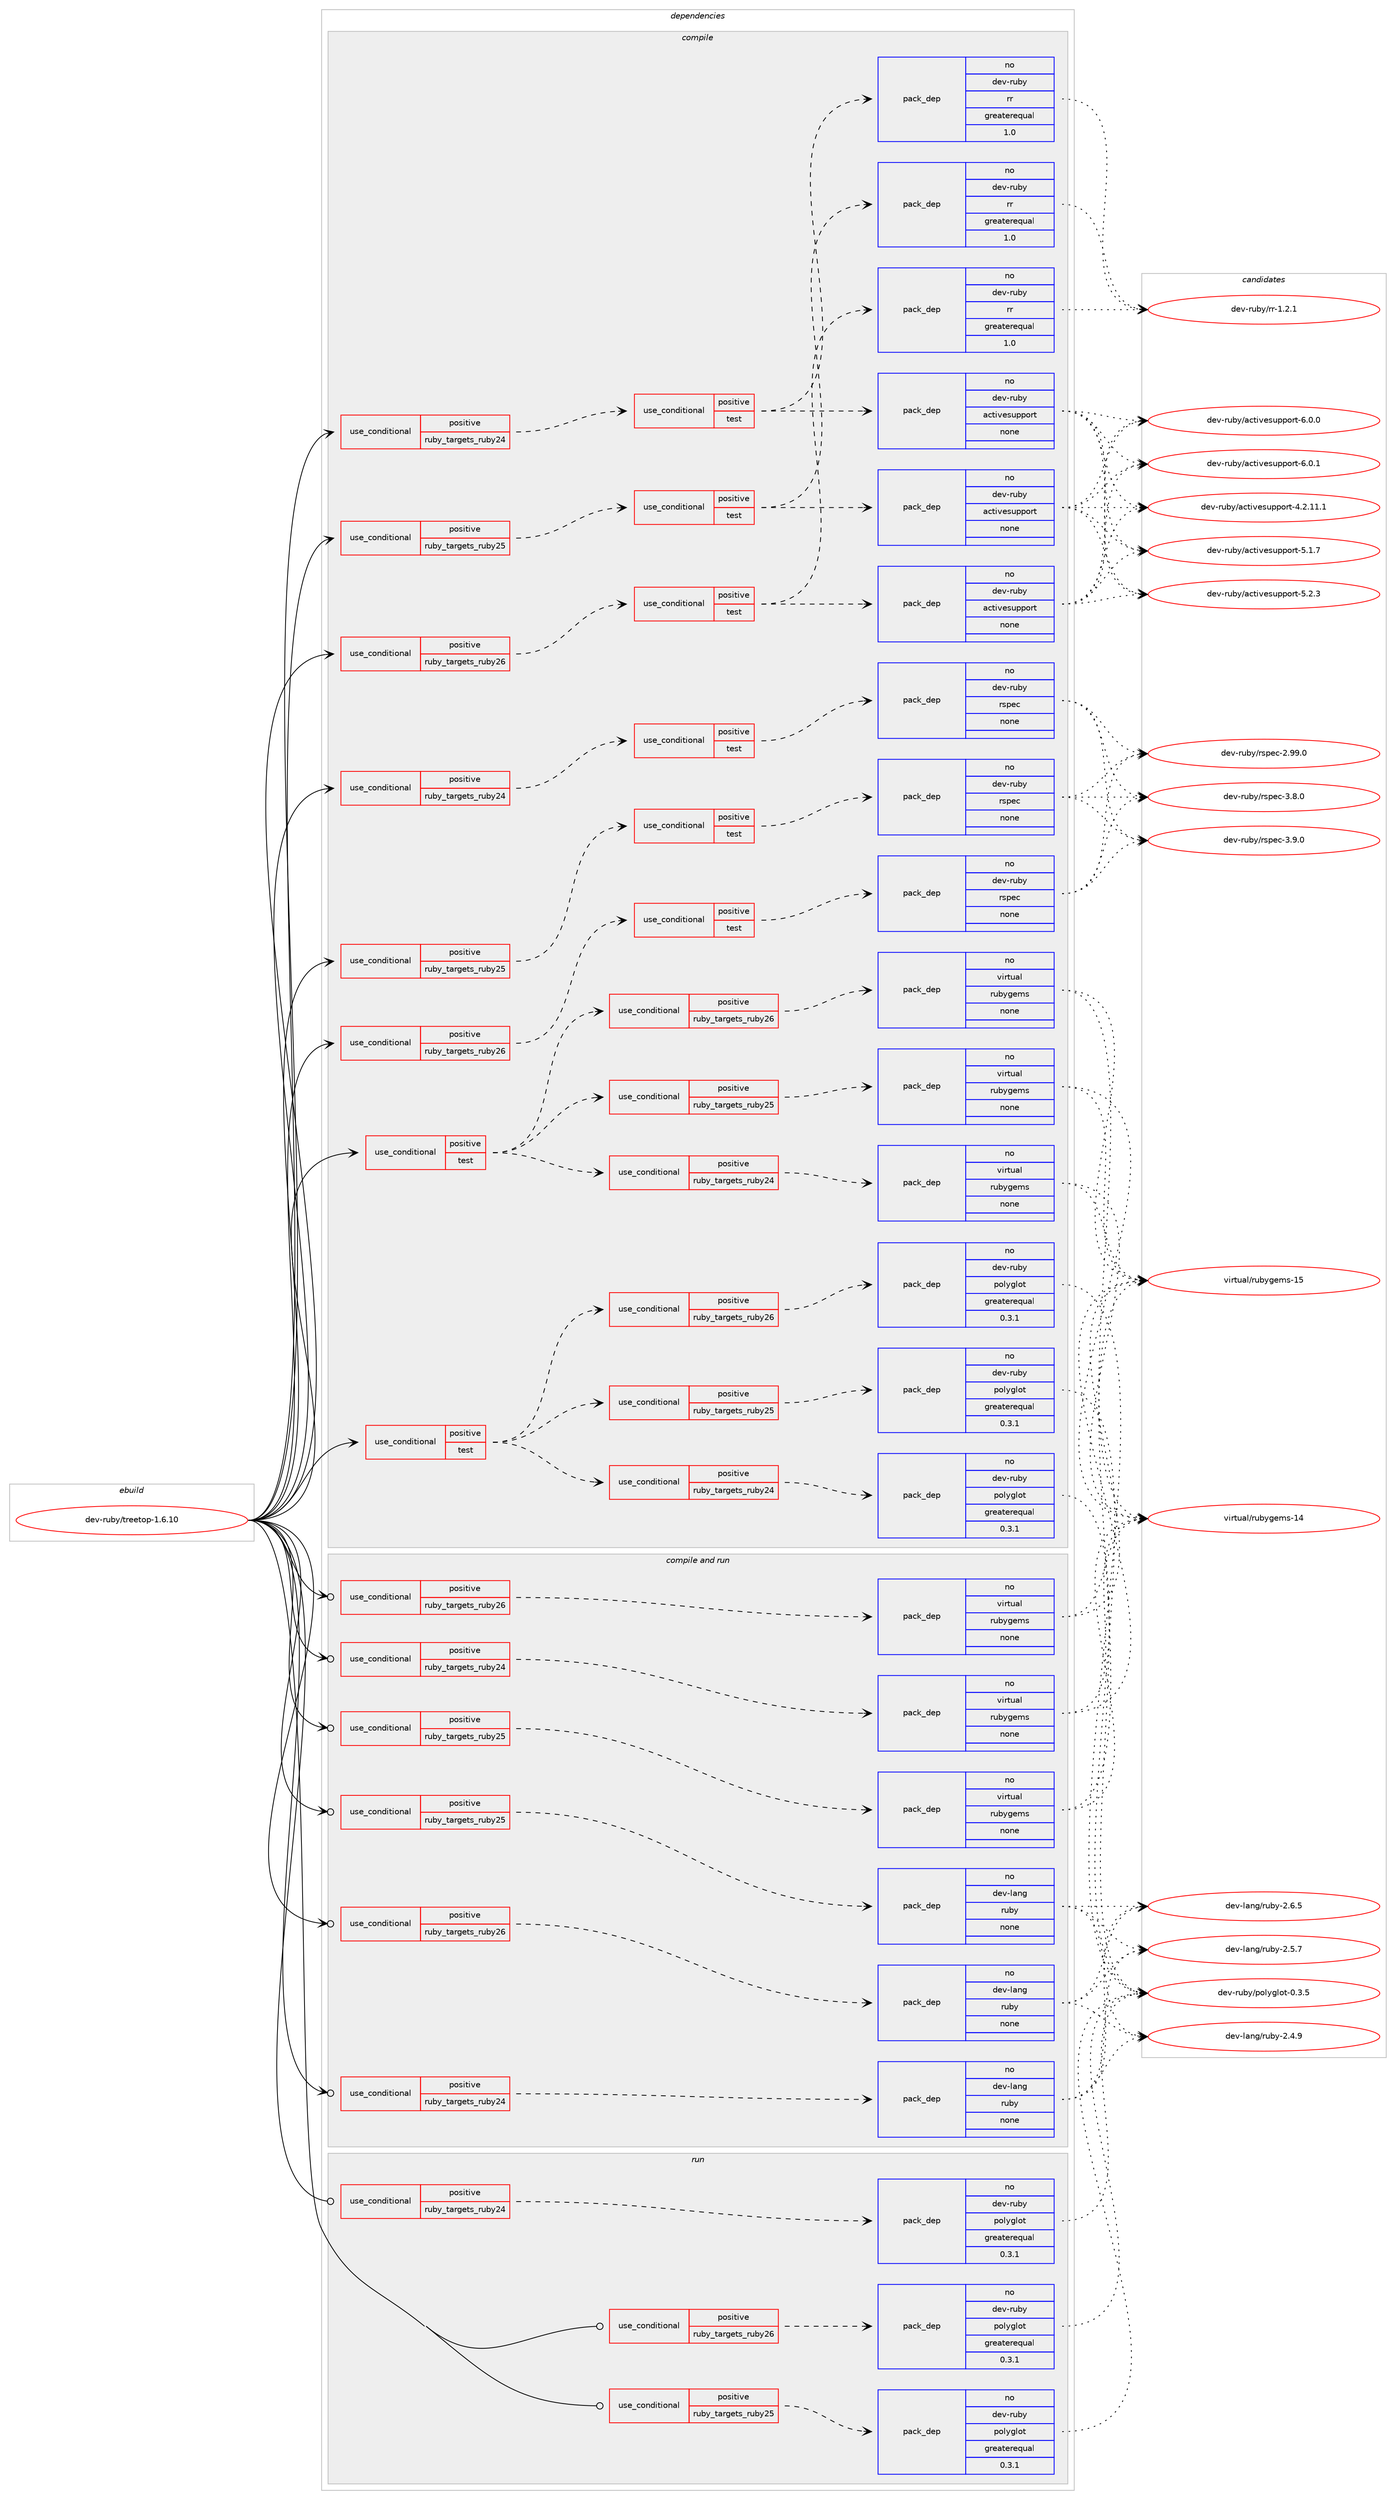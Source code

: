 digraph prolog {

# *************
# Graph options
# *************

newrank=true;
concentrate=true;
compound=true;
graph [rankdir=LR,fontname=Helvetica,fontsize=10,ranksep=1.5];#, ranksep=2.5, nodesep=0.2];
edge  [arrowhead=vee];
node  [fontname=Helvetica,fontsize=10];

# **********
# The ebuild
# **********

subgraph cluster_leftcol {
color=gray;
rank=same;
label=<<i>ebuild</i>>;
id [label="dev-ruby/treetop-1.6.10", color=red, width=4, href="../dev-ruby/treetop-1.6.10.svg"];
}

# ****************
# The dependencies
# ****************

subgraph cluster_midcol {
color=gray;
label=<<i>dependencies</i>>;
subgraph cluster_compile {
fillcolor="#eeeeee";
style=filled;
label=<<i>compile</i>>;
subgraph cond179857 {
dependency720237 [label=<<TABLE BORDER="0" CELLBORDER="1" CELLSPACING="0" CELLPADDING="4"><TR><TD ROWSPAN="3" CELLPADDING="10">use_conditional</TD></TR><TR><TD>positive</TD></TR><TR><TD>ruby_targets_ruby24</TD></TR></TABLE>>, shape=none, color=red];
subgraph cond179858 {
dependency720238 [label=<<TABLE BORDER="0" CELLBORDER="1" CELLSPACING="0" CELLPADDING="4"><TR><TD ROWSPAN="3" CELLPADDING="10">use_conditional</TD></TR><TR><TD>positive</TD></TR><TR><TD>test</TD></TR></TABLE>>, shape=none, color=red];
subgraph pack528334 {
dependency720239 [label=<<TABLE BORDER="0" CELLBORDER="1" CELLSPACING="0" CELLPADDING="4" WIDTH="220"><TR><TD ROWSPAN="6" CELLPADDING="30">pack_dep</TD></TR><TR><TD WIDTH="110">no</TD></TR><TR><TD>dev-ruby</TD></TR><TR><TD>rr</TD></TR><TR><TD>greaterequal</TD></TR><TR><TD>1.0</TD></TR></TABLE>>, shape=none, color=blue];
}
dependency720238:e -> dependency720239:w [weight=20,style="dashed",arrowhead="vee"];
subgraph pack528335 {
dependency720240 [label=<<TABLE BORDER="0" CELLBORDER="1" CELLSPACING="0" CELLPADDING="4" WIDTH="220"><TR><TD ROWSPAN="6" CELLPADDING="30">pack_dep</TD></TR><TR><TD WIDTH="110">no</TD></TR><TR><TD>dev-ruby</TD></TR><TR><TD>activesupport</TD></TR><TR><TD>none</TD></TR><TR><TD></TD></TR></TABLE>>, shape=none, color=blue];
}
dependency720238:e -> dependency720240:w [weight=20,style="dashed",arrowhead="vee"];
}
dependency720237:e -> dependency720238:w [weight=20,style="dashed",arrowhead="vee"];
}
id:e -> dependency720237:w [weight=20,style="solid",arrowhead="vee"];
subgraph cond179859 {
dependency720241 [label=<<TABLE BORDER="0" CELLBORDER="1" CELLSPACING="0" CELLPADDING="4"><TR><TD ROWSPAN="3" CELLPADDING="10">use_conditional</TD></TR><TR><TD>positive</TD></TR><TR><TD>ruby_targets_ruby24</TD></TR></TABLE>>, shape=none, color=red];
subgraph cond179860 {
dependency720242 [label=<<TABLE BORDER="0" CELLBORDER="1" CELLSPACING="0" CELLPADDING="4"><TR><TD ROWSPAN="3" CELLPADDING="10">use_conditional</TD></TR><TR><TD>positive</TD></TR><TR><TD>test</TD></TR></TABLE>>, shape=none, color=red];
subgraph pack528336 {
dependency720243 [label=<<TABLE BORDER="0" CELLBORDER="1" CELLSPACING="0" CELLPADDING="4" WIDTH="220"><TR><TD ROWSPAN="6" CELLPADDING="30">pack_dep</TD></TR><TR><TD WIDTH="110">no</TD></TR><TR><TD>dev-ruby</TD></TR><TR><TD>rspec</TD></TR><TR><TD>none</TD></TR><TR><TD></TD></TR></TABLE>>, shape=none, color=blue];
}
dependency720242:e -> dependency720243:w [weight=20,style="dashed",arrowhead="vee"];
}
dependency720241:e -> dependency720242:w [weight=20,style="dashed",arrowhead="vee"];
}
id:e -> dependency720241:w [weight=20,style="solid",arrowhead="vee"];
subgraph cond179861 {
dependency720244 [label=<<TABLE BORDER="0" CELLBORDER="1" CELLSPACING="0" CELLPADDING="4"><TR><TD ROWSPAN="3" CELLPADDING="10">use_conditional</TD></TR><TR><TD>positive</TD></TR><TR><TD>ruby_targets_ruby25</TD></TR></TABLE>>, shape=none, color=red];
subgraph cond179862 {
dependency720245 [label=<<TABLE BORDER="0" CELLBORDER="1" CELLSPACING="0" CELLPADDING="4"><TR><TD ROWSPAN="3" CELLPADDING="10">use_conditional</TD></TR><TR><TD>positive</TD></TR><TR><TD>test</TD></TR></TABLE>>, shape=none, color=red];
subgraph pack528337 {
dependency720246 [label=<<TABLE BORDER="0" CELLBORDER="1" CELLSPACING="0" CELLPADDING="4" WIDTH="220"><TR><TD ROWSPAN="6" CELLPADDING="30">pack_dep</TD></TR><TR><TD WIDTH="110">no</TD></TR><TR><TD>dev-ruby</TD></TR><TR><TD>rr</TD></TR><TR><TD>greaterequal</TD></TR><TR><TD>1.0</TD></TR></TABLE>>, shape=none, color=blue];
}
dependency720245:e -> dependency720246:w [weight=20,style="dashed",arrowhead="vee"];
subgraph pack528338 {
dependency720247 [label=<<TABLE BORDER="0" CELLBORDER="1" CELLSPACING="0" CELLPADDING="4" WIDTH="220"><TR><TD ROWSPAN="6" CELLPADDING="30">pack_dep</TD></TR><TR><TD WIDTH="110">no</TD></TR><TR><TD>dev-ruby</TD></TR><TR><TD>activesupport</TD></TR><TR><TD>none</TD></TR><TR><TD></TD></TR></TABLE>>, shape=none, color=blue];
}
dependency720245:e -> dependency720247:w [weight=20,style="dashed",arrowhead="vee"];
}
dependency720244:e -> dependency720245:w [weight=20,style="dashed",arrowhead="vee"];
}
id:e -> dependency720244:w [weight=20,style="solid",arrowhead="vee"];
subgraph cond179863 {
dependency720248 [label=<<TABLE BORDER="0" CELLBORDER="1" CELLSPACING="0" CELLPADDING="4"><TR><TD ROWSPAN="3" CELLPADDING="10">use_conditional</TD></TR><TR><TD>positive</TD></TR><TR><TD>ruby_targets_ruby25</TD></TR></TABLE>>, shape=none, color=red];
subgraph cond179864 {
dependency720249 [label=<<TABLE BORDER="0" CELLBORDER="1" CELLSPACING="0" CELLPADDING="4"><TR><TD ROWSPAN="3" CELLPADDING="10">use_conditional</TD></TR><TR><TD>positive</TD></TR><TR><TD>test</TD></TR></TABLE>>, shape=none, color=red];
subgraph pack528339 {
dependency720250 [label=<<TABLE BORDER="0" CELLBORDER="1" CELLSPACING="0" CELLPADDING="4" WIDTH="220"><TR><TD ROWSPAN="6" CELLPADDING="30">pack_dep</TD></TR><TR><TD WIDTH="110">no</TD></TR><TR><TD>dev-ruby</TD></TR><TR><TD>rspec</TD></TR><TR><TD>none</TD></TR><TR><TD></TD></TR></TABLE>>, shape=none, color=blue];
}
dependency720249:e -> dependency720250:w [weight=20,style="dashed",arrowhead="vee"];
}
dependency720248:e -> dependency720249:w [weight=20,style="dashed",arrowhead="vee"];
}
id:e -> dependency720248:w [weight=20,style="solid",arrowhead="vee"];
subgraph cond179865 {
dependency720251 [label=<<TABLE BORDER="0" CELLBORDER="1" CELLSPACING="0" CELLPADDING="4"><TR><TD ROWSPAN="3" CELLPADDING="10">use_conditional</TD></TR><TR><TD>positive</TD></TR><TR><TD>ruby_targets_ruby26</TD></TR></TABLE>>, shape=none, color=red];
subgraph cond179866 {
dependency720252 [label=<<TABLE BORDER="0" CELLBORDER="1" CELLSPACING="0" CELLPADDING="4"><TR><TD ROWSPAN="3" CELLPADDING="10">use_conditional</TD></TR><TR><TD>positive</TD></TR><TR><TD>test</TD></TR></TABLE>>, shape=none, color=red];
subgraph pack528340 {
dependency720253 [label=<<TABLE BORDER="0" CELLBORDER="1" CELLSPACING="0" CELLPADDING="4" WIDTH="220"><TR><TD ROWSPAN="6" CELLPADDING="30">pack_dep</TD></TR><TR><TD WIDTH="110">no</TD></TR><TR><TD>dev-ruby</TD></TR><TR><TD>rr</TD></TR><TR><TD>greaterequal</TD></TR><TR><TD>1.0</TD></TR></TABLE>>, shape=none, color=blue];
}
dependency720252:e -> dependency720253:w [weight=20,style="dashed",arrowhead="vee"];
subgraph pack528341 {
dependency720254 [label=<<TABLE BORDER="0" CELLBORDER="1" CELLSPACING="0" CELLPADDING="4" WIDTH="220"><TR><TD ROWSPAN="6" CELLPADDING="30">pack_dep</TD></TR><TR><TD WIDTH="110">no</TD></TR><TR><TD>dev-ruby</TD></TR><TR><TD>activesupport</TD></TR><TR><TD>none</TD></TR><TR><TD></TD></TR></TABLE>>, shape=none, color=blue];
}
dependency720252:e -> dependency720254:w [weight=20,style="dashed",arrowhead="vee"];
}
dependency720251:e -> dependency720252:w [weight=20,style="dashed",arrowhead="vee"];
}
id:e -> dependency720251:w [weight=20,style="solid",arrowhead="vee"];
subgraph cond179867 {
dependency720255 [label=<<TABLE BORDER="0" CELLBORDER="1" CELLSPACING="0" CELLPADDING="4"><TR><TD ROWSPAN="3" CELLPADDING="10">use_conditional</TD></TR><TR><TD>positive</TD></TR><TR><TD>ruby_targets_ruby26</TD></TR></TABLE>>, shape=none, color=red];
subgraph cond179868 {
dependency720256 [label=<<TABLE BORDER="0" CELLBORDER="1" CELLSPACING="0" CELLPADDING="4"><TR><TD ROWSPAN="3" CELLPADDING="10">use_conditional</TD></TR><TR><TD>positive</TD></TR><TR><TD>test</TD></TR></TABLE>>, shape=none, color=red];
subgraph pack528342 {
dependency720257 [label=<<TABLE BORDER="0" CELLBORDER="1" CELLSPACING="0" CELLPADDING="4" WIDTH="220"><TR><TD ROWSPAN="6" CELLPADDING="30">pack_dep</TD></TR><TR><TD WIDTH="110">no</TD></TR><TR><TD>dev-ruby</TD></TR><TR><TD>rspec</TD></TR><TR><TD>none</TD></TR><TR><TD></TD></TR></TABLE>>, shape=none, color=blue];
}
dependency720256:e -> dependency720257:w [weight=20,style="dashed",arrowhead="vee"];
}
dependency720255:e -> dependency720256:w [weight=20,style="dashed",arrowhead="vee"];
}
id:e -> dependency720255:w [weight=20,style="solid",arrowhead="vee"];
subgraph cond179869 {
dependency720258 [label=<<TABLE BORDER="0" CELLBORDER="1" CELLSPACING="0" CELLPADDING="4"><TR><TD ROWSPAN="3" CELLPADDING="10">use_conditional</TD></TR><TR><TD>positive</TD></TR><TR><TD>test</TD></TR></TABLE>>, shape=none, color=red];
subgraph cond179870 {
dependency720259 [label=<<TABLE BORDER="0" CELLBORDER="1" CELLSPACING="0" CELLPADDING="4"><TR><TD ROWSPAN="3" CELLPADDING="10">use_conditional</TD></TR><TR><TD>positive</TD></TR><TR><TD>ruby_targets_ruby24</TD></TR></TABLE>>, shape=none, color=red];
subgraph pack528343 {
dependency720260 [label=<<TABLE BORDER="0" CELLBORDER="1" CELLSPACING="0" CELLPADDING="4" WIDTH="220"><TR><TD ROWSPAN="6" CELLPADDING="30">pack_dep</TD></TR><TR><TD WIDTH="110">no</TD></TR><TR><TD>dev-ruby</TD></TR><TR><TD>polyglot</TD></TR><TR><TD>greaterequal</TD></TR><TR><TD>0.3.1</TD></TR></TABLE>>, shape=none, color=blue];
}
dependency720259:e -> dependency720260:w [weight=20,style="dashed",arrowhead="vee"];
}
dependency720258:e -> dependency720259:w [weight=20,style="dashed",arrowhead="vee"];
subgraph cond179871 {
dependency720261 [label=<<TABLE BORDER="0" CELLBORDER="1" CELLSPACING="0" CELLPADDING="4"><TR><TD ROWSPAN="3" CELLPADDING="10">use_conditional</TD></TR><TR><TD>positive</TD></TR><TR><TD>ruby_targets_ruby25</TD></TR></TABLE>>, shape=none, color=red];
subgraph pack528344 {
dependency720262 [label=<<TABLE BORDER="0" CELLBORDER="1" CELLSPACING="0" CELLPADDING="4" WIDTH="220"><TR><TD ROWSPAN="6" CELLPADDING="30">pack_dep</TD></TR><TR><TD WIDTH="110">no</TD></TR><TR><TD>dev-ruby</TD></TR><TR><TD>polyglot</TD></TR><TR><TD>greaterequal</TD></TR><TR><TD>0.3.1</TD></TR></TABLE>>, shape=none, color=blue];
}
dependency720261:e -> dependency720262:w [weight=20,style="dashed",arrowhead="vee"];
}
dependency720258:e -> dependency720261:w [weight=20,style="dashed",arrowhead="vee"];
subgraph cond179872 {
dependency720263 [label=<<TABLE BORDER="0" CELLBORDER="1" CELLSPACING="0" CELLPADDING="4"><TR><TD ROWSPAN="3" CELLPADDING="10">use_conditional</TD></TR><TR><TD>positive</TD></TR><TR><TD>ruby_targets_ruby26</TD></TR></TABLE>>, shape=none, color=red];
subgraph pack528345 {
dependency720264 [label=<<TABLE BORDER="0" CELLBORDER="1" CELLSPACING="0" CELLPADDING="4" WIDTH="220"><TR><TD ROWSPAN="6" CELLPADDING="30">pack_dep</TD></TR><TR><TD WIDTH="110">no</TD></TR><TR><TD>dev-ruby</TD></TR><TR><TD>polyglot</TD></TR><TR><TD>greaterequal</TD></TR><TR><TD>0.3.1</TD></TR></TABLE>>, shape=none, color=blue];
}
dependency720263:e -> dependency720264:w [weight=20,style="dashed",arrowhead="vee"];
}
dependency720258:e -> dependency720263:w [weight=20,style="dashed",arrowhead="vee"];
}
id:e -> dependency720258:w [weight=20,style="solid",arrowhead="vee"];
subgraph cond179873 {
dependency720265 [label=<<TABLE BORDER="0" CELLBORDER="1" CELLSPACING="0" CELLPADDING="4"><TR><TD ROWSPAN="3" CELLPADDING="10">use_conditional</TD></TR><TR><TD>positive</TD></TR><TR><TD>test</TD></TR></TABLE>>, shape=none, color=red];
subgraph cond179874 {
dependency720266 [label=<<TABLE BORDER="0" CELLBORDER="1" CELLSPACING="0" CELLPADDING="4"><TR><TD ROWSPAN="3" CELLPADDING="10">use_conditional</TD></TR><TR><TD>positive</TD></TR><TR><TD>ruby_targets_ruby24</TD></TR></TABLE>>, shape=none, color=red];
subgraph pack528346 {
dependency720267 [label=<<TABLE BORDER="0" CELLBORDER="1" CELLSPACING="0" CELLPADDING="4" WIDTH="220"><TR><TD ROWSPAN="6" CELLPADDING="30">pack_dep</TD></TR><TR><TD WIDTH="110">no</TD></TR><TR><TD>virtual</TD></TR><TR><TD>rubygems</TD></TR><TR><TD>none</TD></TR><TR><TD></TD></TR></TABLE>>, shape=none, color=blue];
}
dependency720266:e -> dependency720267:w [weight=20,style="dashed",arrowhead="vee"];
}
dependency720265:e -> dependency720266:w [weight=20,style="dashed",arrowhead="vee"];
subgraph cond179875 {
dependency720268 [label=<<TABLE BORDER="0" CELLBORDER="1" CELLSPACING="0" CELLPADDING="4"><TR><TD ROWSPAN="3" CELLPADDING="10">use_conditional</TD></TR><TR><TD>positive</TD></TR><TR><TD>ruby_targets_ruby25</TD></TR></TABLE>>, shape=none, color=red];
subgraph pack528347 {
dependency720269 [label=<<TABLE BORDER="0" CELLBORDER="1" CELLSPACING="0" CELLPADDING="4" WIDTH="220"><TR><TD ROWSPAN="6" CELLPADDING="30">pack_dep</TD></TR><TR><TD WIDTH="110">no</TD></TR><TR><TD>virtual</TD></TR><TR><TD>rubygems</TD></TR><TR><TD>none</TD></TR><TR><TD></TD></TR></TABLE>>, shape=none, color=blue];
}
dependency720268:e -> dependency720269:w [weight=20,style="dashed",arrowhead="vee"];
}
dependency720265:e -> dependency720268:w [weight=20,style="dashed",arrowhead="vee"];
subgraph cond179876 {
dependency720270 [label=<<TABLE BORDER="0" CELLBORDER="1" CELLSPACING="0" CELLPADDING="4"><TR><TD ROWSPAN="3" CELLPADDING="10">use_conditional</TD></TR><TR><TD>positive</TD></TR><TR><TD>ruby_targets_ruby26</TD></TR></TABLE>>, shape=none, color=red];
subgraph pack528348 {
dependency720271 [label=<<TABLE BORDER="0" CELLBORDER="1" CELLSPACING="0" CELLPADDING="4" WIDTH="220"><TR><TD ROWSPAN="6" CELLPADDING="30">pack_dep</TD></TR><TR><TD WIDTH="110">no</TD></TR><TR><TD>virtual</TD></TR><TR><TD>rubygems</TD></TR><TR><TD>none</TD></TR><TR><TD></TD></TR></TABLE>>, shape=none, color=blue];
}
dependency720270:e -> dependency720271:w [weight=20,style="dashed",arrowhead="vee"];
}
dependency720265:e -> dependency720270:w [weight=20,style="dashed",arrowhead="vee"];
}
id:e -> dependency720265:w [weight=20,style="solid",arrowhead="vee"];
}
subgraph cluster_compileandrun {
fillcolor="#eeeeee";
style=filled;
label=<<i>compile and run</i>>;
subgraph cond179877 {
dependency720272 [label=<<TABLE BORDER="0" CELLBORDER="1" CELLSPACING="0" CELLPADDING="4"><TR><TD ROWSPAN="3" CELLPADDING="10">use_conditional</TD></TR><TR><TD>positive</TD></TR><TR><TD>ruby_targets_ruby24</TD></TR></TABLE>>, shape=none, color=red];
subgraph pack528349 {
dependency720273 [label=<<TABLE BORDER="0" CELLBORDER="1" CELLSPACING="0" CELLPADDING="4" WIDTH="220"><TR><TD ROWSPAN="6" CELLPADDING="30">pack_dep</TD></TR><TR><TD WIDTH="110">no</TD></TR><TR><TD>dev-lang</TD></TR><TR><TD>ruby</TD></TR><TR><TD>none</TD></TR><TR><TD></TD></TR></TABLE>>, shape=none, color=blue];
}
dependency720272:e -> dependency720273:w [weight=20,style="dashed",arrowhead="vee"];
}
id:e -> dependency720272:w [weight=20,style="solid",arrowhead="odotvee"];
subgraph cond179878 {
dependency720274 [label=<<TABLE BORDER="0" CELLBORDER="1" CELLSPACING="0" CELLPADDING="4"><TR><TD ROWSPAN="3" CELLPADDING="10">use_conditional</TD></TR><TR><TD>positive</TD></TR><TR><TD>ruby_targets_ruby24</TD></TR></TABLE>>, shape=none, color=red];
subgraph pack528350 {
dependency720275 [label=<<TABLE BORDER="0" CELLBORDER="1" CELLSPACING="0" CELLPADDING="4" WIDTH="220"><TR><TD ROWSPAN="6" CELLPADDING="30">pack_dep</TD></TR><TR><TD WIDTH="110">no</TD></TR><TR><TD>virtual</TD></TR><TR><TD>rubygems</TD></TR><TR><TD>none</TD></TR><TR><TD></TD></TR></TABLE>>, shape=none, color=blue];
}
dependency720274:e -> dependency720275:w [weight=20,style="dashed",arrowhead="vee"];
}
id:e -> dependency720274:w [weight=20,style="solid",arrowhead="odotvee"];
subgraph cond179879 {
dependency720276 [label=<<TABLE BORDER="0" CELLBORDER="1" CELLSPACING="0" CELLPADDING="4"><TR><TD ROWSPAN="3" CELLPADDING="10">use_conditional</TD></TR><TR><TD>positive</TD></TR><TR><TD>ruby_targets_ruby25</TD></TR></TABLE>>, shape=none, color=red];
subgraph pack528351 {
dependency720277 [label=<<TABLE BORDER="0" CELLBORDER="1" CELLSPACING="0" CELLPADDING="4" WIDTH="220"><TR><TD ROWSPAN="6" CELLPADDING="30">pack_dep</TD></TR><TR><TD WIDTH="110">no</TD></TR><TR><TD>dev-lang</TD></TR><TR><TD>ruby</TD></TR><TR><TD>none</TD></TR><TR><TD></TD></TR></TABLE>>, shape=none, color=blue];
}
dependency720276:e -> dependency720277:w [weight=20,style="dashed",arrowhead="vee"];
}
id:e -> dependency720276:w [weight=20,style="solid",arrowhead="odotvee"];
subgraph cond179880 {
dependency720278 [label=<<TABLE BORDER="0" CELLBORDER="1" CELLSPACING="0" CELLPADDING="4"><TR><TD ROWSPAN="3" CELLPADDING="10">use_conditional</TD></TR><TR><TD>positive</TD></TR><TR><TD>ruby_targets_ruby25</TD></TR></TABLE>>, shape=none, color=red];
subgraph pack528352 {
dependency720279 [label=<<TABLE BORDER="0" CELLBORDER="1" CELLSPACING="0" CELLPADDING="4" WIDTH="220"><TR><TD ROWSPAN="6" CELLPADDING="30">pack_dep</TD></TR><TR><TD WIDTH="110">no</TD></TR><TR><TD>virtual</TD></TR><TR><TD>rubygems</TD></TR><TR><TD>none</TD></TR><TR><TD></TD></TR></TABLE>>, shape=none, color=blue];
}
dependency720278:e -> dependency720279:w [weight=20,style="dashed",arrowhead="vee"];
}
id:e -> dependency720278:w [weight=20,style="solid",arrowhead="odotvee"];
subgraph cond179881 {
dependency720280 [label=<<TABLE BORDER="0" CELLBORDER="1" CELLSPACING="0" CELLPADDING="4"><TR><TD ROWSPAN="3" CELLPADDING="10">use_conditional</TD></TR><TR><TD>positive</TD></TR><TR><TD>ruby_targets_ruby26</TD></TR></TABLE>>, shape=none, color=red];
subgraph pack528353 {
dependency720281 [label=<<TABLE BORDER="0" CELLBORDER="1" CELLSPACING="0" CELLPADDING="4" WIDTH="220"><TR><TD ROWSPAN="6" CELLPADDING="30">pack_dep</TD></TR><TR><TD WIDTH="110">no</TD></TR><TR><TD>dev-lang</TD></TR><TR><TD>ruby</TD></TR><TR><TD>none</TD></TR><TR><TD></TD></TR></TABLE>>, shape=none, color=blue];
}
dependency720280:e -> dependency720281:w [weight=20,style="dashed",arrowhead="vee"];
}
id:e -> dependency720280:w [weight=20,style="solid",arrowhead="odotvee"];
subgraph cond179882 {
dependency720282 [label=<<TABLE BORDER="0" CELLBORDER="1" CELLSPACING="0" CELLPADDING="4"><TR><TD ROWSPAN="3" CELLPADDING="10">use_conditional</TD></TR><TR><TD>positive</TD></TR><TR><TD>ruby_targets_ruby26</TD></TR></TABLE>>, shape=none, color=red];
subgraph pack528354 {
dependency720283 [label=<<TABLE BORDER="0" CELLBORDER="1" CELLSPACING="0" CELLPADDING="4" WIDTH="220"><TR><TD ROWSPAN="6" CELLPADDING="30">pack_dep</TD></TR><TR><TD WIDTH="110">no</TD></TR><TR><TD>virtual</TD></TR><TR><TD>rubygems</TD></TR><TR><TD>none</TD></TR><TR><TD></TD></TR></TABLE>>, shape=none, color=blue];
}
dependency720282:e -> dependency720283:w [weight=20,style="dashed",arrowhead="vee"];
}
id:e -> dependency720282:w [weight=20,style="solid",arrowhead="odotvee"];
}
subgraph cluster_run {
fillcolor="#eeeeee";
style=filled;
label=<<i>run</i>>;
subgraph cond179883 {
dependency720284 [label=<<TABLE BORDER="0" CELLBORDER="1" CELLSPACING="0" CELLPADDING="4"><TR><TD ROWSPAN="3" CELLPADDING="10">use_conditional</TD></TR><TR><TD>positive</TD></TR><TR><TD>ruby_targets_ruby24</TD></TR></TABLE>>, shape=none, color=red];
subgraph pack528355 {
dependency720285 [label=<<TABLE BORDER="0" CELLBORDER="1" CELLSPACING="0" CELLPADDING="4" WIDTH="220"><TR><TD ROWSPAN="6" CELLPADDING="30">pack_dep</TD></TR><TR><TD WIDTH="110">no</TD></TR><TR><TD>dev-ruby</TD></TR><TR><TD>polyglot</TD></TR><TR><TD>greaterequal</TD></TR><TR><TD>0.3.1</TD></TR></TABLE>>, shape=none, color=blue];
}
dependency720284:e -> dependency720285:w [weight=20,style="dashed",arrowhead="vee"];
}
id:e -> dependency720284:w [weight=20,style="solid",arrowhead="odot"];
subgraph cond179884 {
dependency720286 [label=<<TABLE BORDER="0" CELLBORDER="1" CELLSPACING="0" CELLPADDING="4"><TR><TD ROWSPAN="3" CELLPADDING="10">use_conditional</TD></TR><TR><TD>positive</TD></TR><TR><TD>ruby_targets_ruby25</TD></TR></TABLE>>, shape=none, color=red];
subgraph pack528356 {
dependency720287 [label=<<TABLE BORDER="0" CELLBORDER="1" CELLSPACING="0" CELLPADDING="4" WIDTH="220"><TR><TD ROWSPAN="6" CELLPADDING="30">pack_dep</TD></TR><TR><TD WIDTH="110">no</TD></TR><TR><TD>dev-ruby</TD></TR><TR><TD>polyglot</TD></TR><TR><TD>greaterequal</TD></TR><TR><TD>0.3.1</TD></TR></TABLE>>, shape=none, color=blue];
}
dependency720286:e -> dependency720287:w [weight=20,style="dashed",arrowhead="vee"];
}
id:e -> dependency720286:w [weight=20,style="solid",arrowhead="odot"];
subgraph cond179885 {
dependency720288 [label=<<TABLE BORDER="0" CELLBORDER="1" CELLSPACING="0" CELLPADDING="4"><TR><TD ROWSPAN="3" CELLPADDING="10">use_conditional</TD></TR><TR><TD>positive</TD></TR><TR><TD>ruby_targets_ruby26</TD></TR></TABLE>>, shape=none, color=red];
subgraph pack528357 {
dependency720289 [label=<<TABLE BORDER="0" CELLBORDER="1" CELLSPACING="0" CELLPADDING="4" WIDTH="220"><TR><TD ROWSPAN="6" CELLPADDING="30">pack_dep</TD></TR><TR><TD WIDTH="110">no</TD></TR><TR><TD>dev-ruby</TD></TR><TR><TD>polyglot</TD></TR><TR><TD>greaterequal</TD></TR><TR><TD>0.3.1</TD></TR></TABLE>>, shape=none, color=blue];
}
dependency720288:e -> dependency720289:w [weight=20,style="dashed",arrowhead="vee"];
}
id:e -> dependency720288:w [weight=20,style="solid",arrowhead="odot"];
}
}

# **************
# The candidates
# **************

subgraph cluster_choices {
rank=same;
color=gray;
label=<<i>candidates</i>>;

subgraph choice528334 {
color=black;
nodesep=1;
choice100101118451141179812147114114454946504649 [label="dev-ruby/rr-1.2.1", color=red, width=4,href="../dev-ruby/rr-1.2.1.svg"];
dependency720239:e -> choice100101118451141179812147114114454946504649:w [style=dotted,weight="100"];
}
subgraph choice528335 {
color=black;
nodesep=1;
choice1001011184511411798121479799116105118101115117112112111114116455246504649494649 [label="dev-ruby/activesupport-4.2.11.1", color=red, width=4,href="../dev-ruby/activesupport-4.2.11.1.svg"];
choice1001011184511411798121479799116105118101115117112112111114116455346494655 [label="dev-ruby/activesupport-5.1.7", color=red, width=4,href="../dev-ruby/activesupport-5.1.7.svg"];
choice1001011184511411798121479799116105118101115117112112111114116455346504651 [label="dev-ruby/activesupport-5.2.3", color=red, width=4,href="../dev-ruby/activesupport-5.2.3.svg"];
choice1001011184511411798121479799116105118101115117112112111114116455446484648 [label="dev-ruby/activesupport-6.0.0", color=red, width=4,href="../dev-ruby/activesupport-6.0.0.svg"];
choice1001011184511411798121479799116105118101115117112112111114116455446484649 [label="dev-ruby/activesupport-6.0.1", color=red, width=4,href="../dev-ruby/activesupport-6.0.1.svg"];
dependency720240:e -> choice1001011184511411798121479799116105118101115117112112111114116455246504649494649:w [style=dotted,weight="100"];
dependency720240:e -> choice1001011184511411798121479799116105118101115117112112111114116455346494655:w [style=dotted,weight="100"];
dependency720240:e -> choice1001011184511411798121479799116105118101115117112112111114116455346504651:w [style=dotted,weight="100"];
dependency720240:e -> choice1001011184511411798121479799116105118101115117112112111114116455446484648:w [style=dotted,weight="100"];
dependency720240:e -> choice1001011184511411798121479799116105118101115117112112111114116455446484649:w [style=dotted,weight="100"];
}
subgraph choice528336 {
color=black;
nodesep=1;
choice1001011184511411798121471141151121019945504657574648 [label="dev-ruby/rspec-2.99.0", color=red, width=4,href="../dev-ruby/rspec-2.99.0.svg"];
choice10010111845114117981214711411511210199455146564648 [label="dev-ruby/rspec-3.8.0", color=red, width=4,href="../dev-ruby/rspec-3.8.0.svg"];
choice10010111845114117981214711411511210199455146574648 [label="dev-ruby/rspec-3.9.0", color=red, width=4,href="../dev-ruby/rspec-3.9.0.svg"];
dependency720243:e -> choice1001011184511411798121471141151121019945504657574648:w [style=dotted,weight="100"];
dependency720243:e -> choice10010111845114117981214711411511210199455146564648:w [style=dotted,weight="100"];
dependency720243:e -> choice10010111845114117981214711411511210199455146574648:w [style=dotted,weight="100"];
}
subgraph choice528337 {
color=black;
nodesep=1;
choice100101118451141179812147114114454946504649 [label="dev-ruby/rr-1.2.1", color=red, width=4,href="../dev-ruby/rr-1.2.1.svg"];
dependency720246:e -> choice100101118451141179812147114114454946504649:w [style=dotted,weight="100"];
}
subgraph choice528338 {
color=black;
nodesep=1;
choice1001011184511411798121479799116105118101115117112112111114116455246504649494649 [label="dev-ruby/activesupport-4.2.11.1", color=red, width=4,href="../dev-ruby/activesupport-4.2.11.1.svg"];
choice1001011184511411798121479799116105118101115117112112111114116455346494655 [label="dev-ruby/activesupport-5.1.7", color=red, width=4,href="../dev-ruby/activesupport-5.1.7.svg"];
choice1001011184511411798121479799116105118101115117112112111114116455346504651 [label="dev-ruby/activesupport-5.2.3", color=red, width=4,href="../dev-ruby/activesupport-5.2.3.svg"];
choice1001011184511411798121479799116105118101115117112112111114116455446484648 [label="dev-ruby/activesupport-6.0.0", color=red, width=4,href="../dev-ruby/activesupport-6.0.0.svg"];
choice1001011184511411798121479799116105118101115117112112111114116455446484649 [label="dev-ruby/activesupport-6.0.1", color=red, width=4,href="../dev-ruby/activesupport-6.0.1.svg"];
dependency720247:e -> choice1001011184511411798121479799116105118101115117112112111114116455246504649494649:w [style=dotted,weight="100"];
dependency720247:e -> choice1001011184511411798121479799116105118101115117112112111114116455346494655:w [style=dotted,weight="100"];
dependency720247:e -> choice1001011184511411798121479799116105118101115117112112111114116455346504651:w [style=dotted,weight="100"];
dependency720247:e -> choice1001011184511411798121479799116105118101115117112112111114116455446484648:w [style=dotted,weight="100"];
dependency720247:e -> choice1001011184511411798121479799116105118101115117112112111114116455446484649:w [style=dotted,weight="100"];
}
subgraph choice528339 {
color=black;
nodesep=1;
choice1001011184511411798121471141151121019945504657574648 [label="dev-ruby/rspec-2.99.0", color=red, width=4,href="../dev-ruby/rspec-2.99.0.svg"];
choice10010111845114117981214711411511210199455146564648 [label="dev-ruby/rspec-3.8.0", color=red, width=4,href="../dev-ruby/rspec-3.8.0.svg"];
choice10010111845114117981214711411511210199455146574648 [label="dev-ruby/rspec-3.9.0", color=red, width=4,href="../dev-ruby/rspec-3.9.0.svg"];
dependency720250:e -> choice1001011184511411798121471141151121019945504657574648:w [style=dotted,weight="100"];
dependency720250:e -> choice10010111845114117981214711411511210199455146564648:w [style=dotted,weight="100"];
dependency720250:e -> choice10010111845114117981214711411511210199455146574648:w [style=dotted,weight="100"];
}
subgraph choice528340 {
color=black;
nodesep=1;
choice100101118451141179812147114114454946504649 [label="dev-ruby/rr-1.2.1", color=red, width=4,href="../dev-ruby/rr-1.2.1.svg"];
dependency720253:e -> choice100101118451141179812147114114454946504649:w [style=dotted,weight="100"];
}
subgraph choice528341 {
color=black;
nodesep=1;
choice1001011184511411798121479799116105118101115117112112111114116455246504649494649 [label="dev-ruby/activesupport-4.2.11.1", color=red, width=4,href="../dev-ruby/activesupport-4.2.11.1.svg"];
choice1001011184511411798121479799116105118101115117112112111114116455346494655 [label="dev-ruby/activesupport-5.1.7", color=red, width=4,href="../dev-ruby/activesupport-5.1.7.svg"];
choice1001011184511411798121479799116105118101115117112112111114116455346504651 [label="dev-ruby/activesupport-5.2.3", color=red, width=4,href="../dev-ruby/activesupport-5.2.3.svg"];
choice1001011184511411798121479799116105118101115117112112111114116455446484648 [label="dev-ruby/activesupport-6.0.0", color=red, width=4,href="../dev-ruby/activesupport-6.0.0.svg"];
choice1001011184511411798121479799116105118101115117112112111114116455446484649 [label="dev-ruby/activesupport-6.0.1", color=red, width=4,href="../dev-ruby/activesupport-6.0.1.svg"];
dependency720254:e -> choice1001011184511411798121479799116105118101115117112112111114116455246504649494649:w [style=dotted,weight="100"];
dependency720254:e -> choice1001011184511411798121479799116105118101115117112112111114116455346494655:w [style=dotted,weight="100"];
dependency720254:e -> choice1001011184511411798121479799116105118101115117112112111114116455346504651:w [style=dotted,weight="100"];
dependency720254:e -> choice1001011184511411798121479799116105118101115117112112111114116455446484648:w [style=dotted,weight="100"];
dependency720254:e -> choice1001011184511411798121479799116105118101115117112112111114116455446484649:w [style=dotted,weight="100"];
}
subgraph choice528342 {
color=black;
nodesep=1;
choice1001011184511411798121471141151121019945504657574648 [label="dev-ruby/rspec-2.99.0", color=red, width=4,href="../dev-ruby/rspec-2.99.0.svg"];
choice10010111845114117981214711411511210199455146564648 [label="dev-ruby/rspec-3.8.0", color=red, width=4,href="../dev-ruby/rspec-3.8.0.svg"];
choice10010111845114117981214711411511210199455146574648 [label="dev-ruby/rspec-3.9.0", color=red, width=4,href="../dev-ruby/rspec-3.9.0.svg"];
dependency720257:e -> choice1001011184511411798121471141151121019945504657574648:w [style=dotted,weight="100"];
dependency720257:e -> choice10010111845114117981214711411511210199455146564648:w [style=dotted,weight="100"];
dependency720257:e -> choice10010111845114117981214711411511210199455146574648:w [style=dotted,weight="100"];
}
subgraph choice528343 {
color=black;
nodesep=1;
choice100101118451141179812147112111108121103108111116454846514653 [label="dev-ruby/polyglot-0.3.5", color=red, width=4,href="../dev-ruby/polyglot-0.3.5.svg"];
dependency720260:e -> choice100101118451141179812147112111108121103108111116454846514653:w [style=dotted,weight="100"];
}
subgraph choice528344 {
color=black;
nodesep=1;
choice100101118451141179812147112111108121103108111116454846514653 [label="dev-ruby/polyglot-0.3.5", color=red, width=4,href="../dev-ruby/polyglot-0.3.5.svg"];
dependency720262:e -> choice100101118451141179812147112111108121103108111116454846514653:w [style=dotted,weight="100"];
}
subgraph choice528345 {
color=black;
nodesep=1;
choice100101118451141179812147112111108121103108111116454846514653 [label="dev-ruby/polyglot-0.3.5", color=red, width=4,href="../dev-ruby/polyglot-0.3.5.svg"];
dependency720264:e -> choice100101118451141179812147112111108121103108111116454846514653:w [style=dotted,weight="100"];
}
subgraph choice528346 {
color=black;
nodesep=1;
choice118105114116117971084711411798121103101109115454952 [label="virtual/rubygems-14", color=red, width=4,href="../virtual/rubygems-14.svg"];
choice118105114116117971084711411798121103101109115454953 [label="virtual/rubygems-15", color=red, width=4,href="../virtual/rubygems-15.svg"];
dependency720267:e -> choice118105114116117971084711411798121103101109115454952:w [style=dotted,weight="100"];
dependency720267:e -> choice118105114116117971084711411798121103101109115454953:w [style=dotted,weight="100"];
}
subgraph choice528347 {
color=black;
nodesep=1;
choice118105114116117971084711411798121103101109115454952 [label="virtual/rubygems-14", color=red, width=4,href="../virtual/rubygems-14.svg"];
choice118105114116117971084711411798121103101109115454953 [label="virtual/rubygems-15", color=red, width=4,href="../virtual/rubygems-15.svg"];
dependency720269:e -> choice118105114116117971084711411798121103101109115454952:w [style=dotted,weight="100"];
dependency720269:e -> choice118105114116117971084711411798121103101109115454953:w [style=dotted,weight="100"];
}
subgraph choice528348 {
color=black;
nodesep=1;
choice118105114116117971084711411798121103101109115454952 [label="virtual/rubygems-14", color=red, width=4,href="../virtual/rubygems-14.svg"];
choice118105114116117971084711411798121103101109115454953 [label="virtual/rubygems-15", color=red, width=4,href="../virtual/rubygems-15.svg"];
dependency720271:e -> choice118105114116117971084711411798121103101109115454952:w [style=dotted,weight="100"];
dependency720271:e -> choice118105114116117971084711411798121103101109115454953:w [style=dotted,weight="100"];
}
subgraph choice528349 {
color=black;
nodesep=1;
choice10010111845108971101034711411798121455046524657 [label="dev-lang/ruby-2.4.9", color=red, width=4,href="../dev-lang/ruby-2.4.9.svg"];
choice10010111845108971101034711411798121455046534655 [label="dev-lang/ruby-2.5.7", color=red, width=4,href="../dev-lang/ruby-2.5.7.svg"];
choice10010111845108971101034711411798121455046544653 [label="dev-lang/ruby-2.6.5", color=red, width=4,href="../dev-lang/ruby-2.6.5.svg"];
dependency720273:e -> choice10010111845108971101034711411798121455046524657:w [style=dotted,weight="100"];
dependency720273:e -> choice10010111845108971101034711411798121455046534655:w [style=dotted,weight="100"];
dependency720273:e -> choice10010111845108971101034711411798121455046544653:w [style=dotted,weight="100"];
}
subgraph choice528350 {
color=black;
nodesep=1;
choice118105114116117971084711411798121103101109115454952 [label="virtual/rubygems-14", color=red, width=4,href="../virtual/rubygems-14.svg"];
choice118105114116117971084711411798121103101109115454953 [label="virtual/rubygems-15", color=red, width=4,href="../virtual/rubygems-15.svg"];
dependency720275:e -> choice118105114116117971084711411798121103101109115454952:w [style=dotted,weight="100"];
dependency720275:e -> choice118105114116117971084711411798121103101109115454953:w [style=dotted,weight="100"];
}
subgraph choice528351 {
color=black;
nodesep=1;
choice10010111845108971101034711411798121455046524657 [label="dev-lang/ruby-2.4.9", color=red, width=4,href="../dev-lang/ruby-2.4.9.svg"];
choice10010111845108971101034711411798121455046534655 [label="dev-lang/ruby-2.5.7", color=red, width=4,href="../dev-lang/ruby-2.5.7.svg"];
choice10010111845108971101034711411798121455046544653 [label="dev-lang/ruby-2.6.5", color=red, width=4,href="../dev-lang/ruby-2.6.5.svg"];
dependency720277:e -> choice10010111845108971101034711411798121455046524657:w [style=dotted,weight="100"];
dependency720277:e -> choice10010111845108971101034711411798121455046534655:w [style=dotted,weight="100"];
dependency720277:e -> choice10010111845108971101034711411798121455046544653:w [style=dotted,weight="100"];
}
subgraph choice528352 {
color=black;
nodesep=1;
choice118105114116117971084711411798121103101109115454952 [label="virtual/rubygems-14", color=red, width=4,href="../virtual/rubygems-14.svg"];
choice118105114116117971084711411798121103101109115454953 [label="virtual/rubygems-15", color=red, width=4,href="../virtual/rubygems-15.svg"];
dependency720279:e -> choice118105114116117971084711411798121103101109115454952:w [style=dotted,weight="100"];
dependency720279:e -> choice118105114116117971084711411798121103101109115454953:w [style=dotted,weight="100"];
}
subgraph choice528353 {
color=black;
nodesep=1;
choice10010111845108971101034711411798121455046524657 [label="dev-lang/ruby-2.4.9", color=red, width=4,href="../dev-lang/ruby-2.4.9.svg"];
choice10010111845108971101034711411798121455046534655 [label="dev-lang/ruby-2.5.7", color=red, width=4,href="../dev-lang/ruby-2.5.7.svg"];
choice10010111845108971101034711411798121455046544653 [label="dev-lang/ruby-2.6.5", color=red, width=4,href="../dev-lang/ruby-2.6.5.svg"];
dependency720281:e -> choice10010111845108971101034711411798121455046524657:w [style=dotted,weight="100"];
dependency720281:e -> choice10010111845108971101034711411798121455046534655:w [style=dotted,weight="100"];
dependency720281:e -> choice10010111845108971101034711411798121455046544653:w [style=dotted,weight="100"];
}
subgraph choice528354 {
color=black;
nodesep=1;
choice118105114116117971084711411798121103101109115454952 [label="virtual/rubygems-14", color=red, width=4,href="../virtual/rubygems-14.svg"];
choice118105114116117971084711411798121103101109115454953 [label="virtual/rubygems-15", color=red, width=4,href="../virtual/rubygems-15.svg"];
dependency720283:e -> choice118105114116117971084711411798121103101109115454952:w [style=dotted,weight="100"];
dependency720283:e -> choice118105114116117971084711411798121103101109115454953:w [style=dotted,weight="100"];
}
subgraph choice528355 {
color=black;
nodesep=1;
choice100101118451141179812147112111108121103108111116454846514653 [label="dev-ruby/polyglot-0.3.5", color=red, width=4,href="../dev-ruby/polyglot-0.3.5.svg"];
dependency720285:e -> choice100101118451141179812147112111108121103108111116454846514653:w [style=dotted,weight="100"];
}
subgraph choice528356 {
color=black;
nodesep=1;
choice100101118451141179812147112111108121103108111116454846514653 [label="dev-ruby/polyglot-0.3.5", color=red, width=4,href="../dev-ruby/polyglot-0.3.5.svg"];
dependency720287:e -> choice100101118451141179812147112111108121103108111116454846514653:w [style=dotted,weight="100"];
}
subgraph choice528357 {
color=black;
nodesep=1;
choice100101118451141179812147112111108121103108111116454846514653 [label="dev-ruby/polyglot-0.3.5", color=red, width=4,href="../dev-ruby/polyglot-0.3.5.svg"];
dependency720289:e -> choice100101118451141179812147112111108121103108111116454846514653:w [style=dotted,weight="100"];
}
}

}
